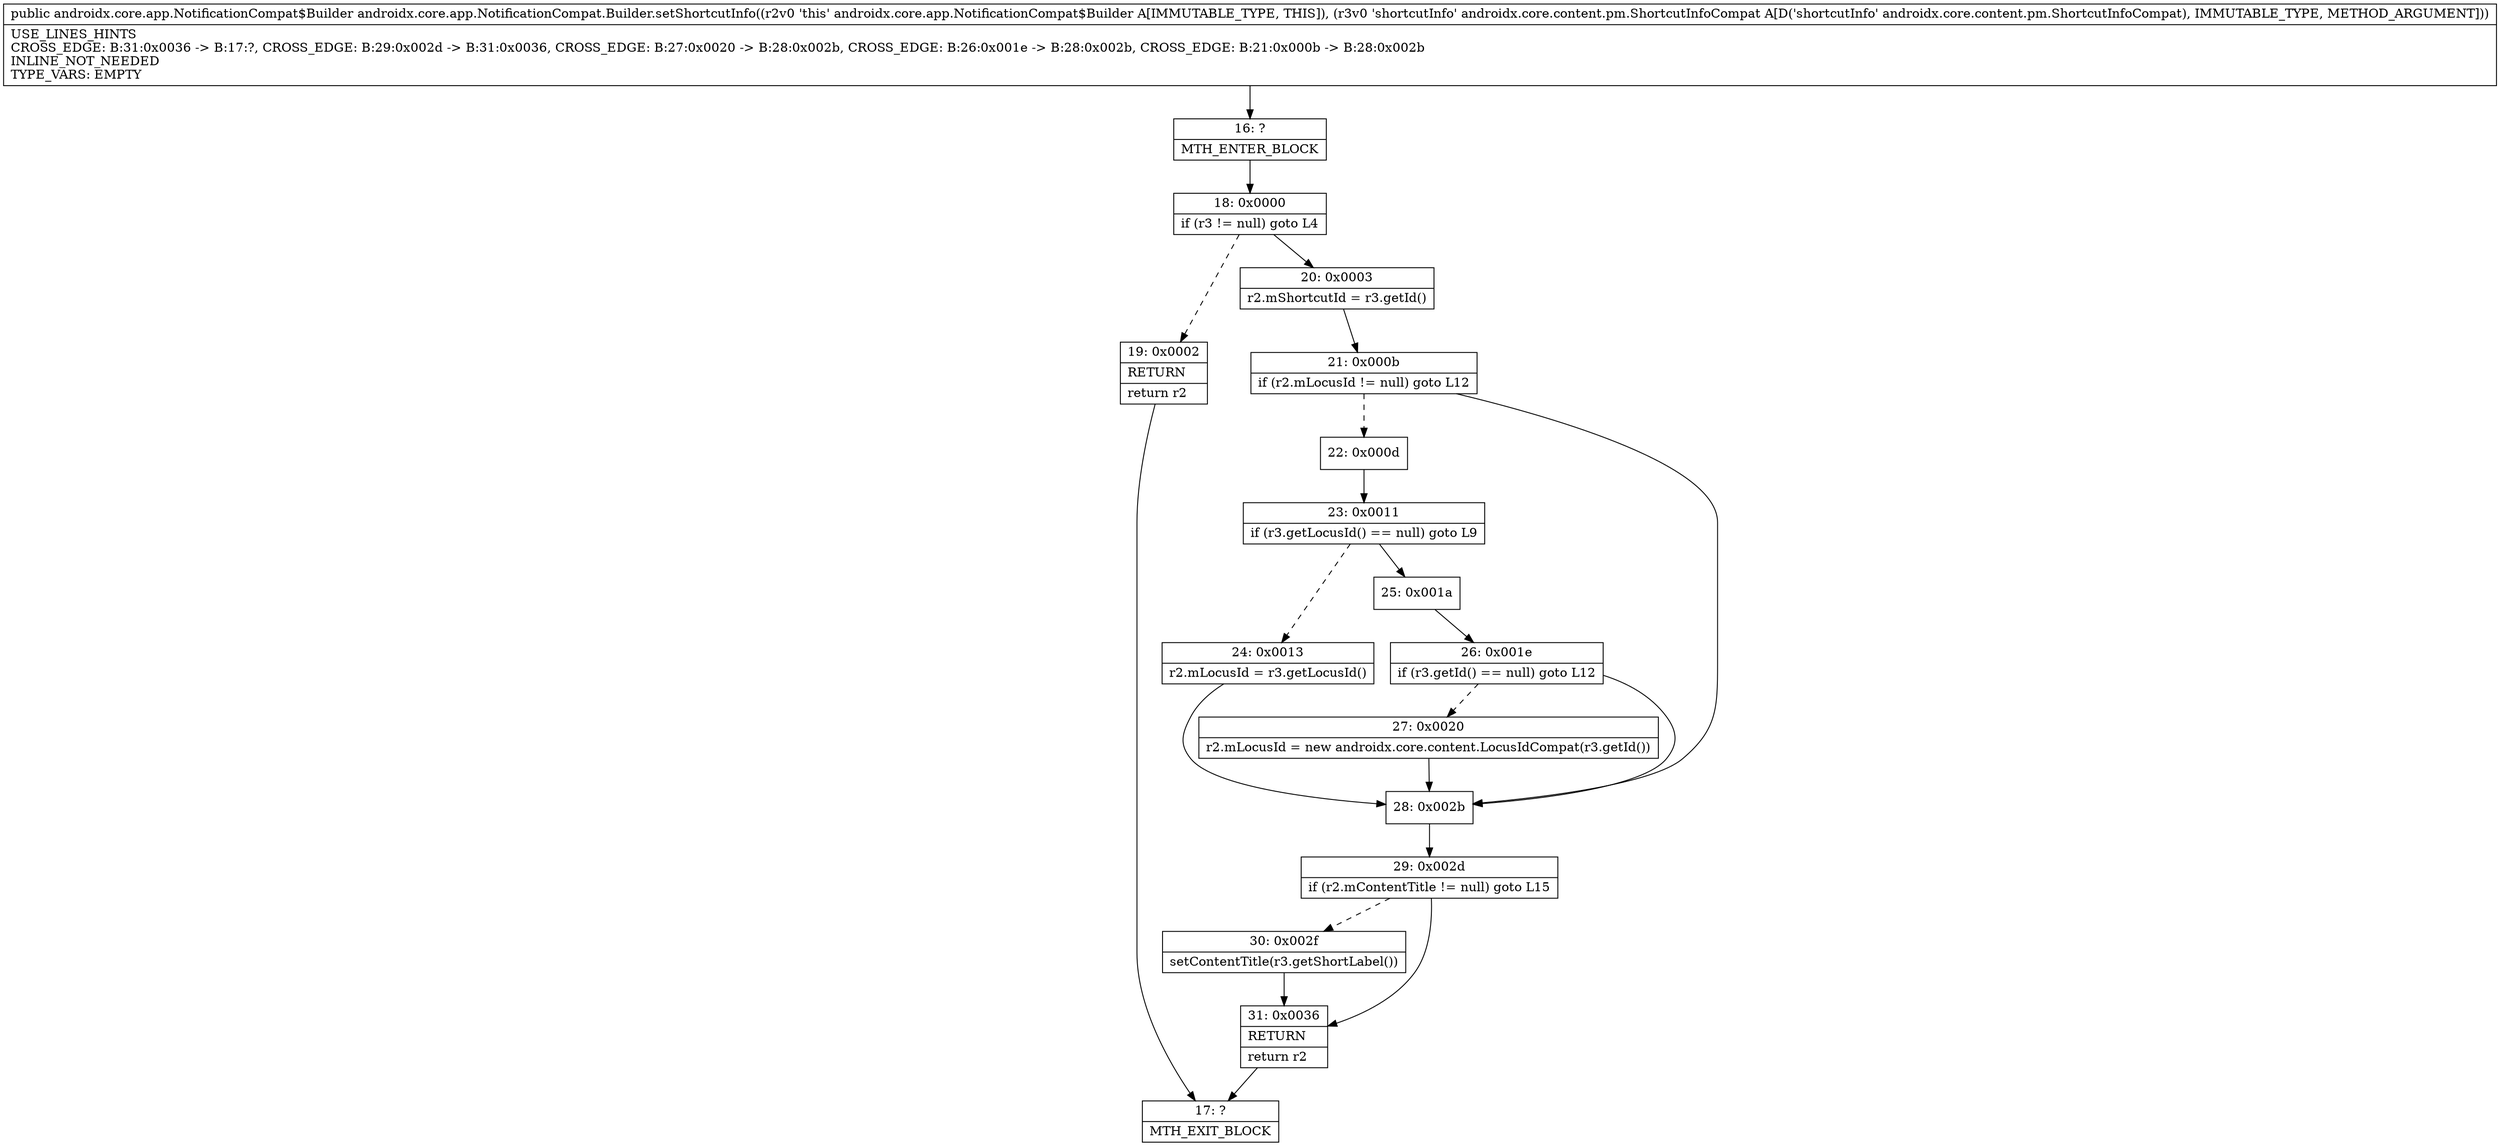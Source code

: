 digraph "CFG forandroidx.core.app.NotificationCompat.Builder.setShortcutInfo(Landroidx\/core\/content\/pm\/ShortcutInfoCompat;)Landroidx\/core\/app\/NotificationCompat$Builder;" {
Node_16 [shape=record,label="{16\:\ ?|MTH_ENTER_BLOCK\l}"];
Node_18 [shape=record,label="{18\:\ 0x0000|if (r3 != null) goto L4\l}"];
Node_19 [shape=record,label="{19\:\ 0x0002|RETURN\l|return r2\l}"];
Node_17 [shape=record,label="{17\:\ ?|MTH_EXIT_BLOCK\l}"];
Node_20 [shape=record,label="{20\:\ 0x0003|r2.mShortcutId = r3.getId()\l}"];
Node_21 [shape=record,label="{21\:\ 0x000b|if (r2.mLocusId != null) goto L12\l}"];
Node_22 [shape=record,label="{22\:\ 0x000d}"];
Node_23 [shape=record,label="{23\:\ 0x0011|if (r3.getLocusId() == null) goto L9\l}"];
Node_24 [shape=record,label="{24\:\ 0x0013|r2.mLocusId = r3.getLocusId()\l}"];
Node_25 [shape=record,label="{25\:\ 0x001a}"];
Node_26 [shape=record,label="{26\:\ 0x001e|if (r3.getId() == null) goto L12\l}"];
Node_27 [shape=record,label="{27\:\ 0x0020|r2.mLocusId = new androidx.core.content.LocusIdCompat(r3.getId())\l}"];
Node_28 [shape=record,label="{28\:\ 0x002b}"];
Node_29 [shape=record,label="{29\:\ 0x002d|if (r2.mContentTitle != null) goto L15\l}"];
Node_30 [shape=record,label="{30\:\ 0x002f|setContentTitle(r3.getShortLabel())\l}"];
Node_31 [shape=record,label="{31\:\ 0x0036|RETURN\l|return r2\l}"];
MethodNode[shape=record,label="{public androidx.core.app.NotificationCompat$Builder androidx.core.app.NotificationCompat.Builder.setShortcutInfo((r2v0 'this' androidx.core.app.NotificationCompat$Builder A[IMMUTABLE_TYPE, THIS]), (r3v0 'shortcutInfo' androidx.core.content.pm.ShortcutInfoCompat A[D('shortcutInfo' androidx.core.content.pm.ShortcutInfoCompat), IMMUTABLE_TYPE, METHOD_ARGUMENT]))  | USE_LINES_HINTS\lCROSS_EDGE: B:31:0x0036 \-\> B:17:?, CROSS_EDGE: B:29:0x002d \-\> B:31:0x0036, CROSS_EDGE: B:27:0x0020 \-\> B:28:0x002b, CROSS_EDGE: B:26:0x001e \-\> B:28:0x002b, CROSS_EDGE: B:21:0x000b \-\> B:28:0x002b\lINLINE_NOT_NEEDED\lTYPE_VARS: EMPTY\l}"];
MethodNode -> Node_16;Node_16 -> Node_18;
Node_18 -> Node_19[style=dashed];
Node_18 -> Node_20;
Node_19 -> Node_17;
Node_20 -> Node_21;
Node_21 -> Node_22[style=dashed];
Node_21 -> Node_28;
Node_22 -> Node_23;
Node_23 -> Node_24[style=dashed];
Node_23 -> Node_25;
Node_24 -> Node_28;
Node_25 -> Node_26;
Node_26 -> Node_27[style=dashed];
Node_26 -> Node_28;
Node_27 -> Node_28;
Node_28 -> Node_29;
Node_29 -> Node_30[style=dashed];
Node_29 -> Node_31;
Node_30 -> Node_31;
Node_31 -> Node_17;
}

